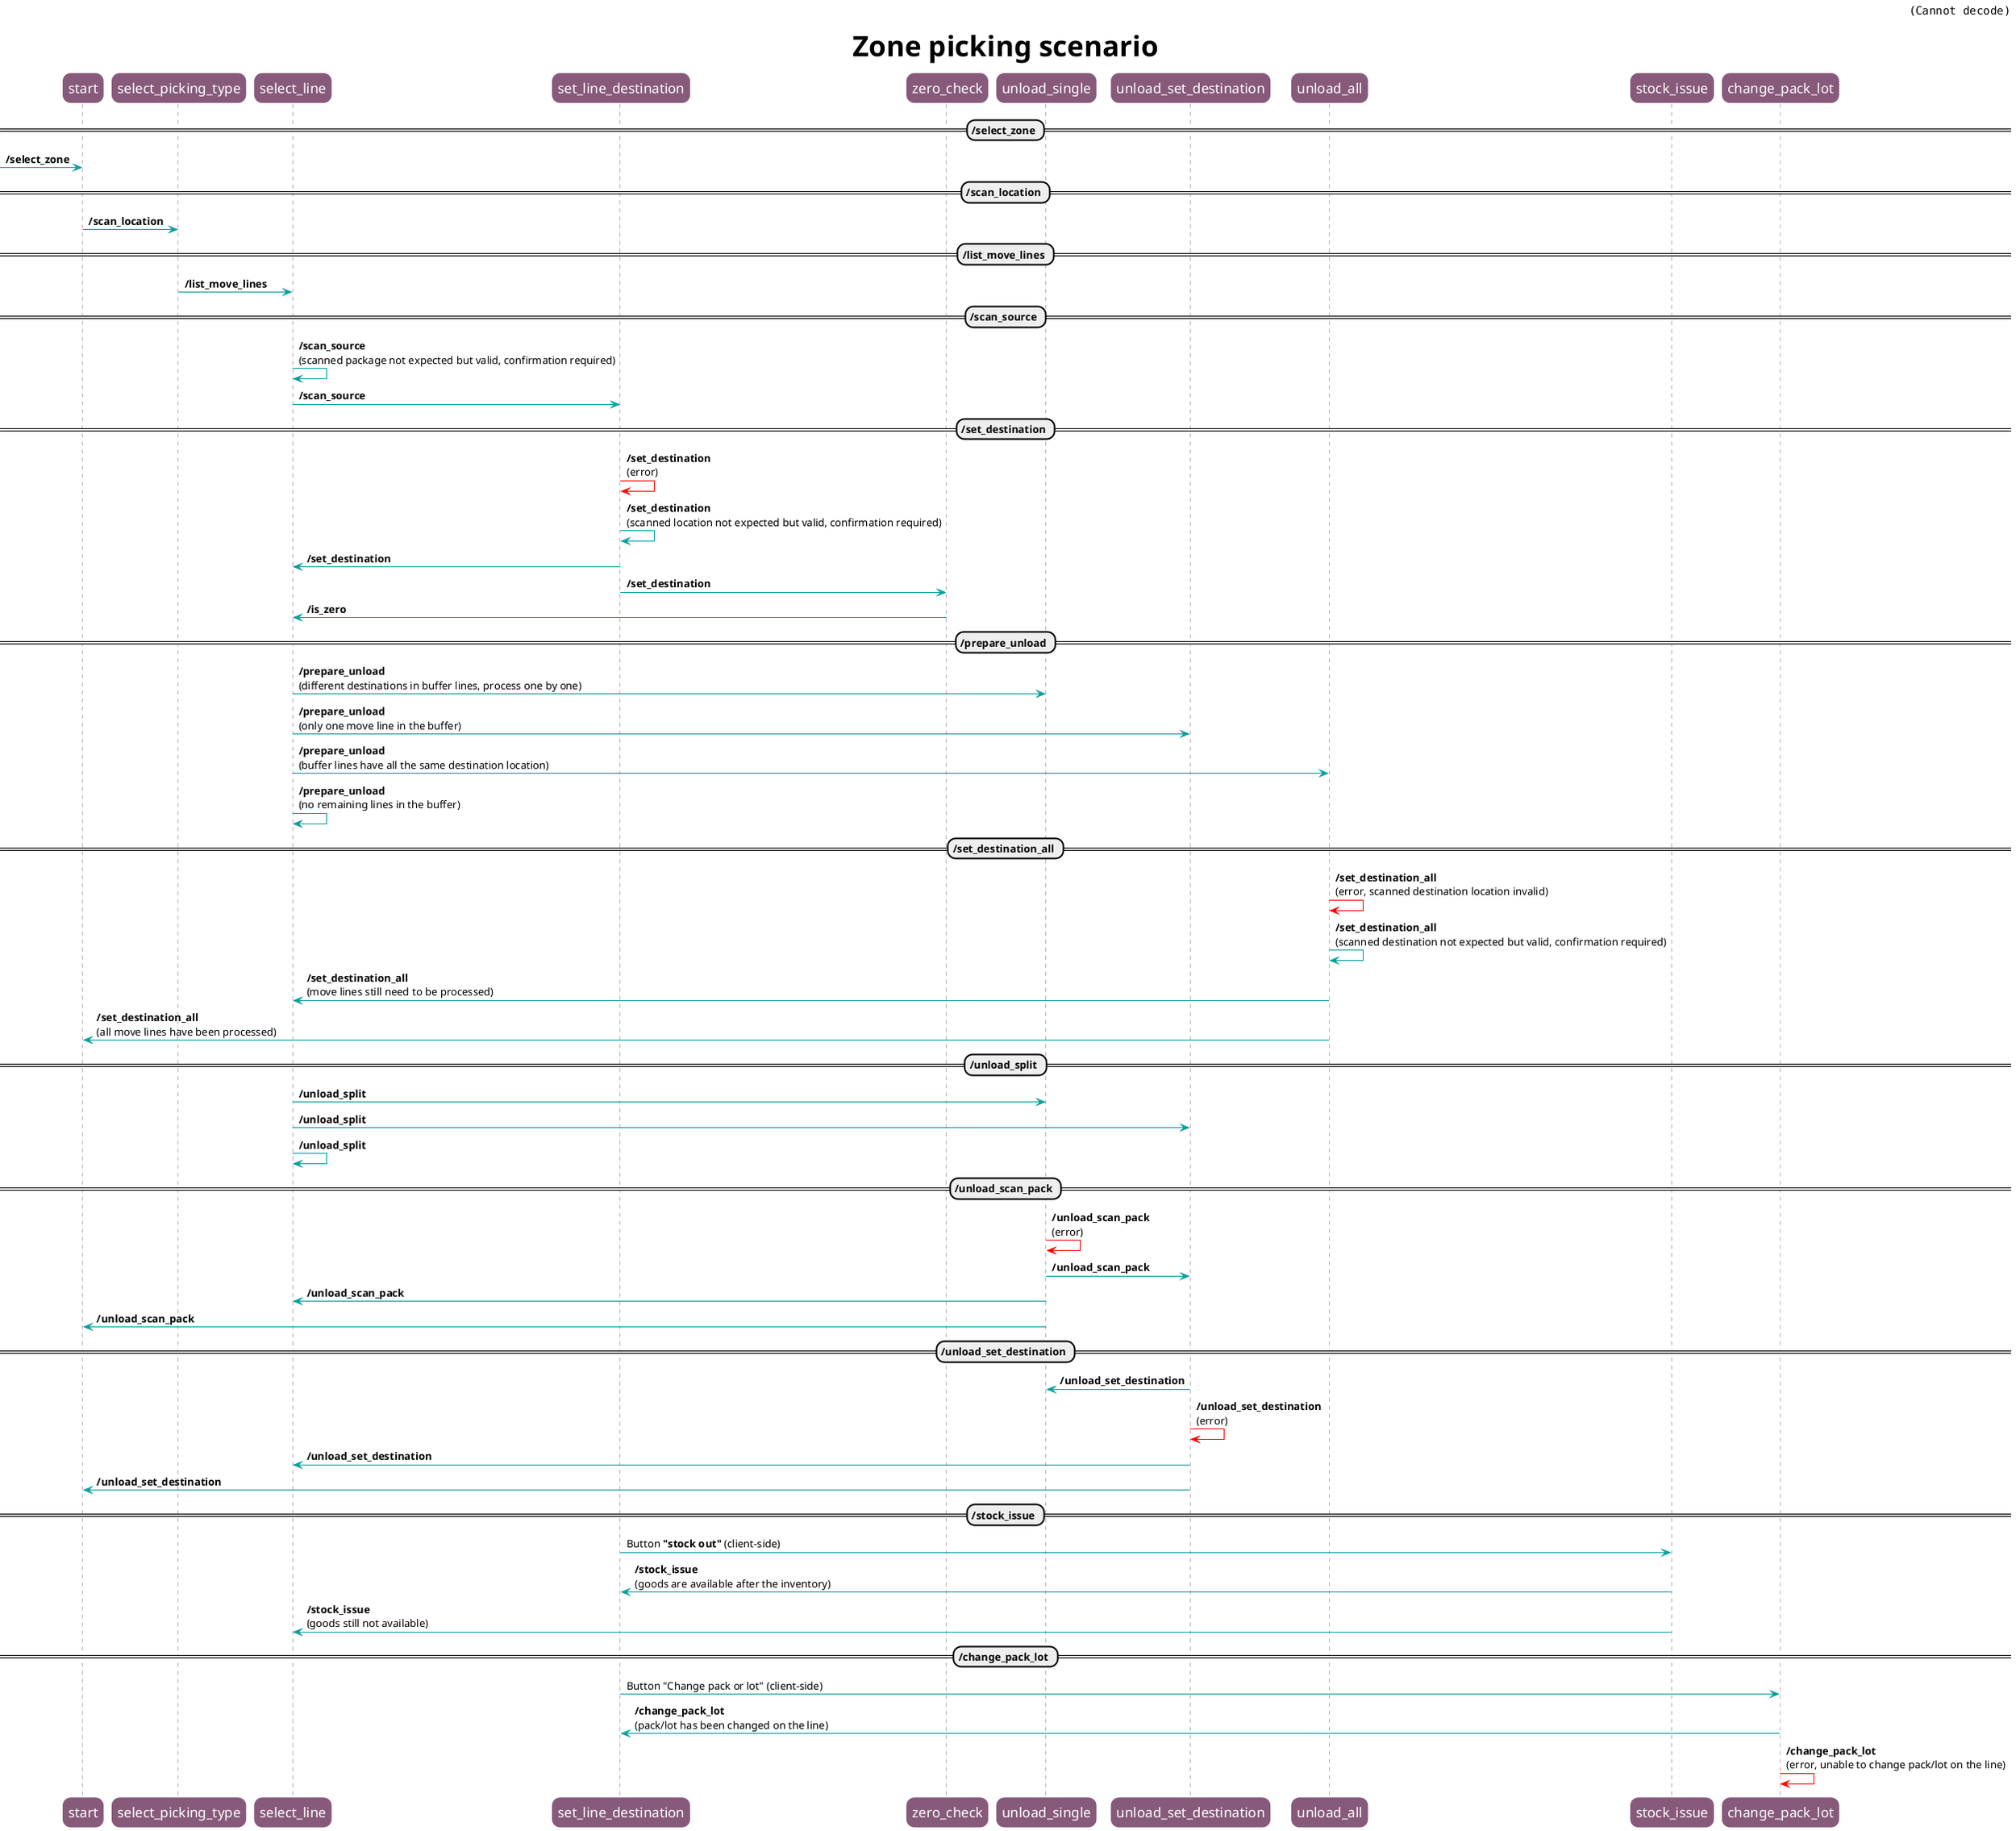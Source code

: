 # Diagram to generate with PlantUML (https://plantuml.com/)
#
#   $ sudo apt install plantuml
#   $ plantuml zone_picking_diag_seq.plantuml
#

@startuml

skinparam roundcorner 20
skinparam sequence {

ParticipantBorderColor #875A7B
ParticipantBackgroundColor #875A7B
ParticipantFontSize 17
ParticipantFontColor white

LifeLineBorderColor #875A7B

ArrowColor #00A09D
}

header <img:oca_logo.png>
title <size:35>Zone picking scenario</size>

== /select_zone ==
[-> start: **/select_zone**

== /scan_location ==
start -> select_picking_type: **/scan_location**

== /list_move_lines ==
select_picking_type -> select_line: **/list_move_lines**

== /scan_source ==
select_line -> select_line: **/scan_source** \n(scanned package not expected but valid, confirmation required)
select_line -> set_line_destination: **/scan_source**

== /set_destination ==
set_line_destination -[#red]> set_line_destination: **/set_destination** \n(error)
set_line_destination -> set_line_destination: **/set_destination** \n(scanned location not expected but valid, confirmation required)
set_line_destination -> select_line: **/set_destination**
set_line_destination -> zero_check: **/set_destination**
zero_check -> select_line: **/is_zero**

== /prepare_unload ==
select_line -> unload_single: **/prepare_unload** \n(different destinations in buffer lines, process one by one)
select_line -> unload_set_destination: **/prepare_unload** \n(only one move line in the buffer)
select_line -> unload_all: **/prepare_unload** \n(buffer lines have all the same destination location)
select_line -> select_line: **/prepare_unload** \n(no remaining lines in the buffer)


== /set_destination_all ==
unload_all -[#red]> unload_all: **/set_destination_all** \n(error, scanned destination location invalid)
unload_all -> unload_all: **/set_destination_all** \n(scanned destination not expected but valid, confirmation required)
unload_all -> select_line: **/set_destination_all** \n(move lines still need to be processed)
unload_all -> start: **/set_destination_all** \n(all move lines have been processed)

== /unload_split ==
select_line -> unload_single: **/unload_split**
select_line -> unload_set_destination: **/unload_split**
select_line -> select_line: **/unload_split**

== /unload_scan_pack ==
unload_single -[#red]> unload_single: **/unload_scan_pack** \n(error)
unload_single -> unload_set_destination: **/unload_scan_pack**
unload_single -> select_line: **/unload_scan_pack**
unload_single -> start: **/unload_scan_pack**

== /unload_set_destination ==
unload_set_destination -> unload_single: **/unload_set_destination**
unload_set_destination -[#red]> unload_set_destination: **/unload_set_destination** \n(error)
unload_set_destination -> select_line: **/unload_set_destination**
unload_set_destination -> start: **/unload_set_destination**

== /stock_issue ==
set_line_destination -> stock_issue: Button **"stock out"** (client-side)
stock_issue -> set_line_destination: **/stock_issue** \n(goods are available after the inventory)
stock_issue -> select_line: **/stock_issue** \n(goods still not available)

== /change_pack_lot ==
set_line_destination -> change_pack_lot: Button "Change pack or lot" (client-side)
change_pack_lot -> set_line_destination: **/change_pack_lot** \n(pack/lot has been changed on the line)
change_pack_lot -[#red]> change_pack_lot: **/change_pack_lot** \n(error, unable to change pack/lot on the line)

@enduml
